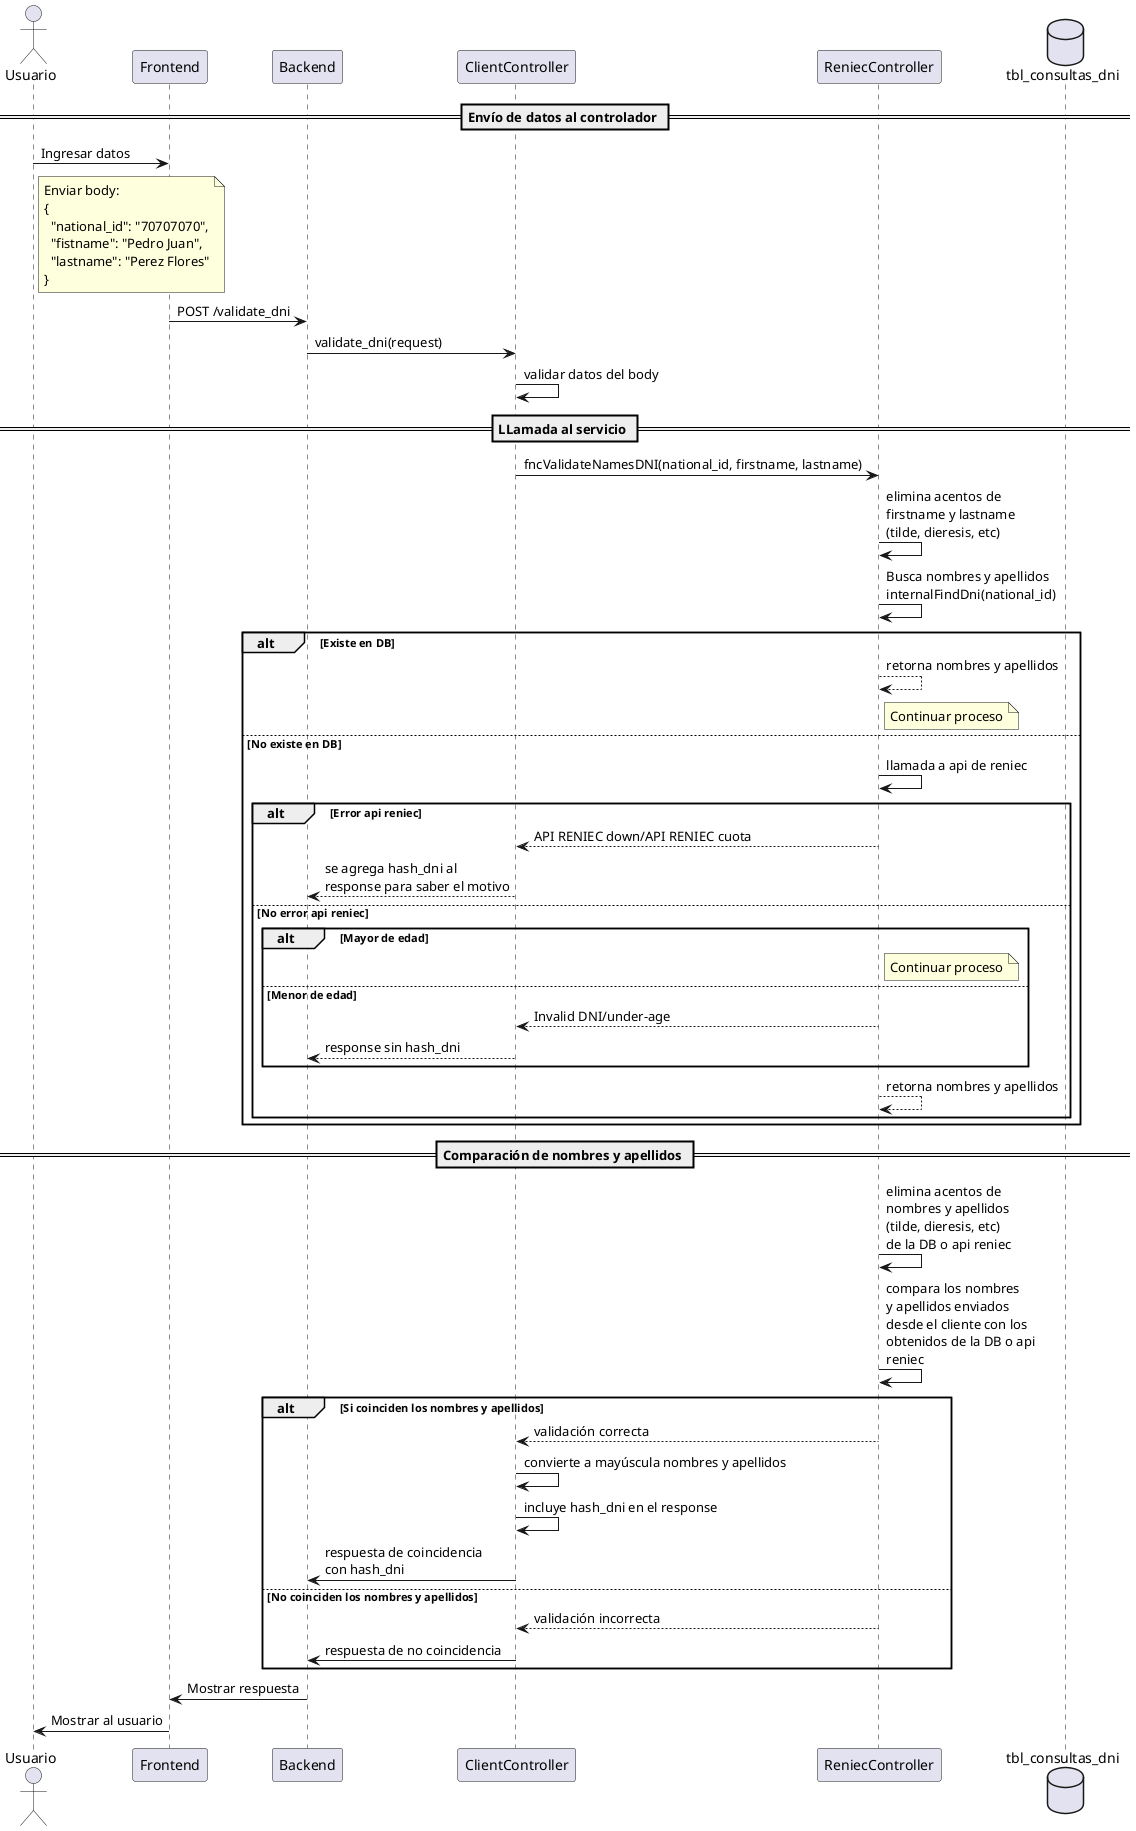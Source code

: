 @startuml validate_dni
actor Usuario
participant Frontend
participant Backend
participant ClientController
participant ReniecController
database DB as "tbl_consultas_dni"

== Envío de datos al controlador ==
Usuario -> Frontend : Ingresar datos
note right of Usuario
  Enviar body:
  {
    "national_id": "70707070",
    "fistname": "Pedro Juan",
    "lastname": "Perez Flores"
  }
end note
Frontend -> Backend : POST /validate_dni
Backend -> ClientController : validate_dni(request)
ClientController -> ClientController : validar datos del body

== LLamada al servicio ==
ClientController -> ReniecController : fncValidateNamesDNI(national_id, firstname, lastname)
ReniecController -> ReniecController : elimina acentos de\nfirstname y lastname\n(tilde, dieresis, etc)
ReniecController -> ReniecController : Busca nombres y apellidos\ninternalFindDni(national_id)

alt Existe en DB
    ReniecController --> ReniecController : retorna nombres y apellidos
    note right of ReniecController
        Continuar proceso
    end note
else No existe en DB
    ReniecController -> ReniecController : llamada a api de reniec
    alt Error api reniec
        ReniecController --> ClientController : API RENIEC down/API RENIEC cuota
        ClientController --> Backend : se agrega hash_dni al\nresponse para saber el motivo
    else No error api reniec
        alt Mayor de edad
            note right of ReniecController
                Continuar proceso
            end note
        else Menor de edad
            ReniecController --> ClientController : Invalid DNI/under-age
            ClientController --> Backend : response sin hash_dni
        end

        ReniecController --> ReniecController : retorna nombres y apellidos
    end
end

== Comparación de nombres y apellidos ==
ReniecController -> ReniecController : elimina acentos de\nnombres y apellidos\n(tilde, dieresis, etc)\nde la DB o api reniec
ReniecController -> ReniecController : compara los nombres\ny apellidos enviados\ndesde el cliente con los\nobtenidos de la DB o api\nreniec

alt Si coinciden los nombres y apellidos
    ReniecController --> ClientController : validación correcta
    ClientController -> ClientController : convierte a mayúscula nombres y apellidos
    ClientController -> ClientController : incluye hash_dni en el response
    ClientController -> Backend : respuesta de coincidencia\ncon hash_dni
else No coinciden los nombres y apellidos
    ReniecController --> ClientController : validación incorrecta
    ClientController -> Backend : respuesta de no coincidencia
end 

Backend -> Frontend : Mostrar respuesta
Frontend -> Usuario : Mostrar al usuario
@enduml